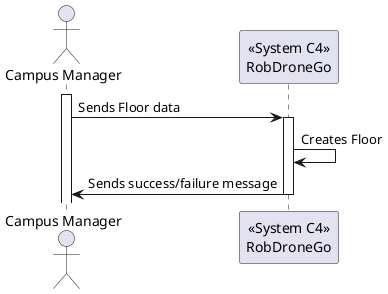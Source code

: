 @startuml
'https://plantuml.com/sequence-diagram

actor "Campus Manager" as CM
participant "<<System C4>>\nRobDroneGo" as RDG

activate CM

CM -> RDG: Sends Floor data
activate RDG
RDG -> RDG: Creates Floor
RDG -> CM: Sends success/failure message
deactivate RDG

@enduml
